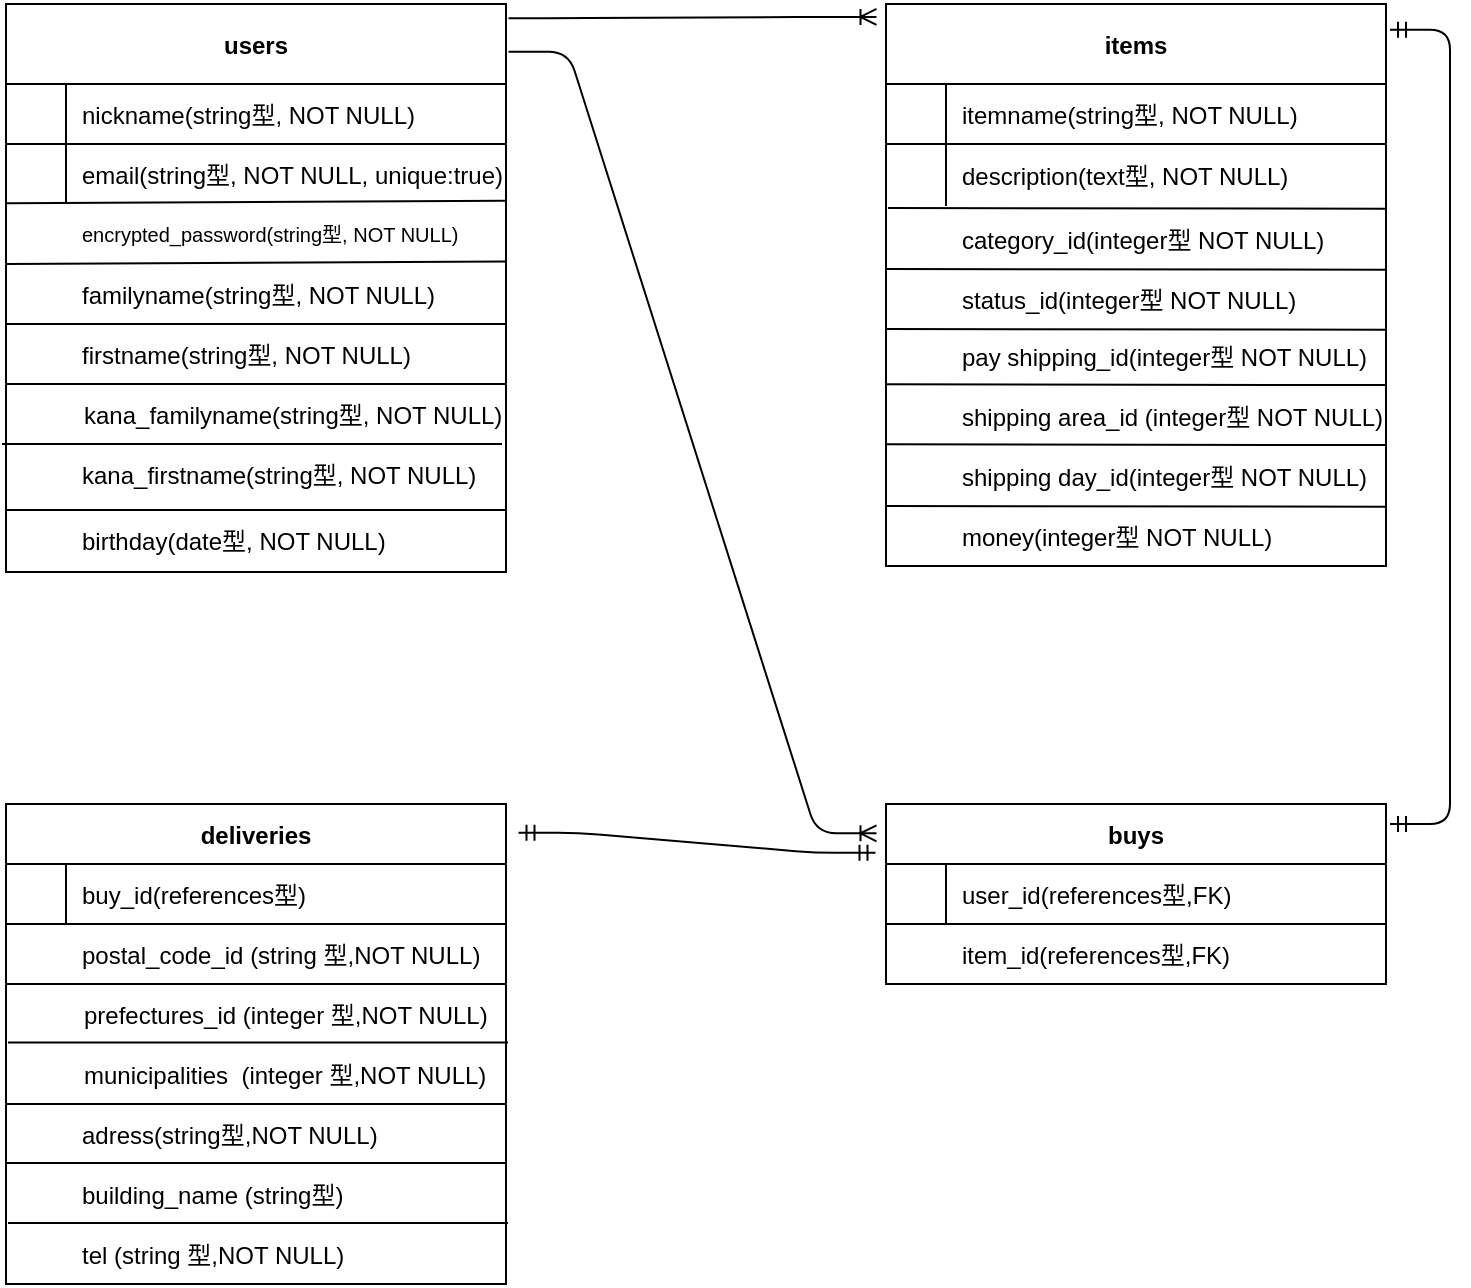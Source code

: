 <mxfile version="14.7.7" type="github">
  <diagram id="R2lEEEUBdFMjLlhIrx00" name="Page-1">
    <mxGraphModel dx="1351" dy="754" grid="1" gridSize="10" guides="1" tooltips="1" connect="1" arrows="1" fold="1" page="1" pageScale="1" pageWidth="850" pageHeight="1100" math="0" shadow="0" extFonts="Permanent Marker^https://fonts.googleapis.com/css?family=Permanent+Marker">
      <root>
        <mxCell id="0" />
        <mxCell id="1" parent="0" />
        <mxCell id="C-vyLk0tnHw3VtMMgP7b-13" value="buys" style="shape=table;startSize=30;container=1;collapsible=1;childLayout=tableLayout;fixedRows=1;rowLines=0;fontStyle=1;align=center;resizeLast=1;" parent="1" vertex="1">
          <mxGeometry x="560" y="520" width="250" height="90" as="geometry" />
        </mxCell>
        <mxCell id="C-vyLk0tnHw3VtMMgP7b-14" value="" style="shape=partialRectangle;collapsible=0;dropTarget=0;pointerEvents=0;fillColor=none;points=[[0,0.5],[1,0.5]];portConstraint=eastwest;top=0;left=0;right=0;bottom=1;fontStyle=0" parent="C-vyLk0tnHw3VtMMgP7b-13" vertex="1">
          <mxGeometry y="30" width="250" height="30" as="geometry" />
        </mxCell>
        <mxCell id="C-vyLk0tnHw3VtMMgP7b-15" value="" style="shape=partialRectangle;overflow=hidden;connectable=0;fillColor=none;top=0;left=0;bottom=0;right=0;fontStyle=0;" parent="C-vyLk0tnHw3VtMMgP7b-14" vertex="1">
          <mxGeometry width="30" height="30" as="geometry" />
        </mxCell>
        <mxCell id="C-vyLk0tnHw3VtMMgP7b-16" value="user_id(references型,FK)" style="shape=partialRectangle;overflow=hidden;connectable=0;fillColor=none;top=0;left=0;bottom=0;right=0;align=left;spacingLeft=6;fontStyle=0;" parent="C-vyLk0tnHw3VtMMgP7b-14" vertex="1">
          <mxGeometry x="30" width="220" height="30" as="geometry" />
        </mxCell>
        <mxCell id="C-vyLk0tnHw3VtMMgP7b-23" value="users" style="shape=table;startSize=40;container=1;collapsible=1;childLayout=tableLayout;fixedRows=1;rowLines=0;fontStyle=1;align=center;resizeLast=1;" parent="1" vertex="1">
          <mxGeometry x="120" y="120" width="250" height="284" as="geometry">
            <mxRectangle x="120" y="120" width="100" height="30" as="alternateBounds" />
          </mxGeometry>
        </mxCell>
        <mxCell id="C-vyLk0tnHw3VtMMgP7b-24" value="" style="shape=partialRectangle;collapsible=0;dropTarget=0;pointerEvents=0;fillColor=none;points=[[0,0.5],[1,0.5]];portConstraint=eastwest;top=0;left=0;right=0;bottom=1;" parent="C-vyLk0tnHw3VtMMgP7b-23" vertex="1">
          <mxGeometry y="40" width="250" height="30" as="geometry" />
        </mxCell>
        <mxCell id="C-vyLk0tnHw3VtMMgP7b-25" value="" style="shape=partialRectangle;overflow=hidden;connectable=0;fillColor=none;top=0;left=0;bottom=0;right=0;fontStyle=1;" parent="C-vyLk0tnHw3VtMMgP7b-24" vertex="1">
          <mxGeometry width="30" height="30" as="geometry" />
        </mxCell>
        <mxCell id="C-vyLk0tnHw3VtMMgP7b-26" value="nickname(string型, NOT NULL)" style="shape=partialRectangle;overflow=hidden;connectable=0;fillColor=none;top=0;left=0;bottom=0;right=0;align=left;spacingLeft=6;fontStyle=0;" parent="C-vyLk0tnHw3VtMMgP7b-24" vertex="1">
          <mxGeometry x="30" width="220" height="30" as="geometry" />
        </mxCell>
        <mxCell id="C-vyLk0tnHw3VtMMgP7b-27" value="" style="shape=partialRectangle;collapsible=0;dropTarget=0;pointerEvents=0;fillColor=none;points=[[0,0.5],[1,0.5]];portConstraint=eastwest;top=0;left=0;right=0;bottom=0;fontStyle=0" parent="C-vyLk0tnHw3VtMMgP7b-23" vertex="1">
          <mxGeometry y="70" width="250" height="30" as="geometry" />
        </mxCell>
        <mxCell id="C-vyLk0tnHw3VtMMgP7b-28" value="" style="shape=partialRectangle;overflow=hidden;connectable=0;fillColor=none;top=0;left=0;bottom=0;right=0;fontStyle=0" parent="C-vyLk0tnHw3VtMMgP7b-27" vertex="1">
          <mxGeometry width="30" height="30" as="geometry" />
        </mxCell>
        <mxCell id="C-vyLk0tnHw3VtMMgP7b-29" value="email(string型, NOT NULL, unique:true)" style="shape=partialRectangle;overflow=hidden;connectable=0;fillColor=none;top=0;left=0;bottom=0;right=0;align=left;spacingLeft=6;fontStyle=0" parent="C-vyLk0tnHw3VtMMgP7b-27" vertex="1">
          <mxGeometry x="30" width="220" height="30" as="geometry" />
        </mxCell>
        <mxCell id="0YlRyo2HI5OGu8f5OUhc-1" value="" style="shape=partialRectangle;collapsible=0;dropTarget=0;pointerEvents=0;fillColor=none;points=[[0,0.5],[1,0.5]];portConstraint=eastwest;top=0;left=0;right=0;bottom=0;fontStyle=0;fontSize=7;" parent="1" vertex="1">
          <mxGeometry x="120" y="220" width="250" height="30" as="geometry" />
        </mxCell>
        <mxCell id="0YlRyo2HI5OGu8f5OUhc-3" value="encrypted_password(string型, NOT NULL)" style="shape=partialRectangle;overflow=hidden;connectable=0;fillColor=none;top=0;left=0;bottom=0;right=0;align=left;spacingLeft=6;fontStyle=0;fontSize=10;" parent="0YlRyo2HI5OGu8f5OUhc-1" vertex="1">
          <mxGeometry x="30" width="220" height="30" as="geometry" />
        </mxCell>
        <mxCell id="0YlRyo2HI5OGu8f5OUhc-7" value="" style="endArrow=none;html=1;exitX=0.002;exitY=-0.013;exitDx=0;exitDy=0;exitPerimeter=0;entryX=1;entryY=-0.053;entryDx=0;entryDy=0;entryPerimeter=0;fontStyle=0" parent="1" source="0YlRyo2HI5OGu8f5OUhc-1" target="0YlRyo2HI5OGu8f5OUhc-1" edge="1">
          <mxGeometry width="50" height="50" relative="1" as="geometry">
            <mxPoint x="260" y="270" as="sourcePoint" />
            <mxPoint x="310" y="220" as="targetPoint" />
          </mxGeometry>
        </mxCell>
        <mxCell id="0YlRyo2HI5OGu8f5OUhc-8" value="" style="endArrow=none;html=1;exitX=0.002;exitY=-0.013;exitDx=0;exitDy=0;exitPerimeter=0;entryX=1;entryY=-0.053;entryDx=0;entryDy=0;entryPerimeter=0;fontStyle=0" parent="1" edge="1">
          <mxGeometry width="50" height="50" relative="1" as="geometry">
            <mxPoint x="120.5" y="250" as="sourcePoint" />
            <mxPoint x="370" y="248.8" as="targetPoint" />
          </mxGeometry>
        </mxCell>
        <mxCell id="0YlRyo2HI5OGu8f5OUhc-9" value="familyname(string型, NOT NULL)" style="shape=partialRectangle;overflow=hidden;connectable=0;fillColor=none;top=0;left=0;bottom=0;right=0;align=left;spacingLeft=6;fontStyle=0;" parent="1" vertex="1">
          <mxGeometry x="150" y="250" width="220" height="30" as="geometry" />
        </mxCell>
        <mxCell id="0YlRyo2HI5OGu8f5OUhc-10" value="" style="endArrow=none;html=1;" parent="1" edge="1">
          <mxGeometry width="50" height="50" relative="1" as="geometry">
            <mxPoint x="120" y="280" as="sourcePoint" />
            <mxPoint x="370" y="280" as="targetPoint" />
          </mxGeometry>
        </mxCell>
        <mxCell id="0YlRyo2HI5OGu8f5OUhc-11" value="firstname(string型, NOT NULL)" style="shape=partialRectangle;overflow=hidden;connectable=0;fillColor=none;top=0;left=0;bottom=0;right=0;align=left;spacingLeft=6;fontStyle=0;" parent="1" vertex="1">
          <mxGeometry x="150" y="280" width="220" height="30" as="geometry" />
        </mxCell>
        <mxCell id="0YlRyo2HI5OGu8f5OUhc-12" value="" style="endArrow=none;html=1;" parent="1" edge="1">
          <mxGeometry width="50" height="50" relative="1" as="geometry">
            <mxPoint x="120" y="310" as="sourcePoint" />
            <mxPoint x="370" y="310" as="targetPoint" />
          </mxGeometry>
        </mxCell>
        <mxCell id="0YlRyo2HI5OGu8f5OUhc-13" value="birthday(date型, NOT NULL)" style="shape=partialRectangle;overflow=hidden;connectable=0;fillColor=none;top=0;left=0;bottom=0;right=0;align=left;spacingLeft=6;fontStyle=0;" parent="1" vertex="1">
          <mxGeometry x="150" y="373" width="220" height="30" as="geometry" />
        </mxCell>
        <mxCell id="0YlRyo2HI5OGu8f5OUhc-80" value="deliveries" style="shape=table;startSize=30;container=1;collapsible=1;childLayout=tableLayout;fixedRows=1;rowLines=0;fontStyle=1;align=center;resizeLast=1;" parent="1" vertex="1">
          <mxGeometry x="120" y="520" width="250" height="240" as="geometry" />
        </mxCell>
        <mxCell id="0YlRyo2HI5OGu8f5OUhc-81" value="" style="shape=partialRectangle;collapsible=0;dropTarget=0;pointerEvents=0;fillColor=none;points=[[0,0.5],[1,0.5]];portConstraint=eastwest;top=0;left=0;right=0;bottom=1;fontStyle=0" parent="0YlRyo2HI5OGu8f5OUhc-80" vertex="1">
          <mxGeometry y="30" width="250" height="30" as="geometry" />
        </mxCell>
        <mxCell id="0YlRyo2HI5OGu8f5OUhc-82" value="" style="shape=partialRectangle;overflow=hidden;connectable=0;fillColor=none;top=0;left=0;bottom=0;right=0;fontStyle=0;" parent="0YlRyo2HI5OGu8f5OUhc-81" vertex="1">
          <mxGeometry width="30" height="30" as="geometry" />
        </mxCell>
        <mxCell id="0YlRyo2HI5OGu8f5OUhc-83" value="" style="shape=partialRectangle;overflow=hidden;connectable=0;fillColor=none;top=0;left=0;bottom=0;right=0;align=left;spacingLeft=6;fontStyle=0;" parent="0YlRyo2HI5OGu8f5OUhc-81" vertex="1">
          <mxGeometry x="30" width="220" height="30" as="geometry" />
        </mxCell>
        <mxCell id="0YlRyo2HI5OGu8f5OUhc-114" value="buy_id(references型)" style="shape=partialRectangle;overflow=hidden;connectable=0;fillColor=none;top=0;left=0;bottom=0;right=0;align=left;spacingLeft=6;fontStyle=0" parent="1" vertex="1">
          <mxGeometry x="150" y="550" width="220" height="30" as="geometry" />
        </mxCell>
        <mxCell id="0YlRyo2HI5OGu8f5OUhc-116" value="adress(string型,NOT NULL)" style="shape=partialRectangle;overflow=hidden;connectable=0;fillColor=none;top=0;left=0;bottom=0;right=0;align=left;spacingLeft=6;fontSize=12;fontStyle=0" parent="1" vertex="1">
          <mxGeometry x="150" y="670" width="220" height="30" as="geometry" />
        </mxCell>
        <mxCell id="0YlRyo2HI5OGu8f5OUhc-117" value="kana_firstname(string型, NOT NULL)" style="shape=partialRectangle;overflow=hidden;connectable=0;fillColor=none;top=0;left=0;bottom=0;right=0;align=left;spacingLeft=6;fontStyle=0;" parent="1" vertex="1">
          <mxGeometry x="150" y="340" width="220" height="30" as="geometry" />
        </mxCell>
        <mxCell id="0YlRyo2HI5OGu8f5OUhc-118" value="" style="endArrow=none;html=1;" parent="1" edge="1">
          <mxGeometry width="50" height="50" relative="1" as="geometry">
            <mxPoint x="118" y="340" as="sourcePoint" />
            <mxPoint x="368" y="340" as="targetPoint" />
          </mxGeometry>
        </mxCell>
        <mxCell id="0YlRyo2HI5OGu8f5OUhc-119" value="kana_familyname(string型, NOT NULL)" style="shape=partialRectangle;overflow=hidden;connectable=0;fillColor=none;top=0;left=0;bottom=0;right=0;align=left;spacingLeft=6;fontStyle=0;" parent="1" vertex="1">
          <mxGeometry x="151" y="310" width="220" height="30" as="geometry" />
        </mxCell>
        <mxCell id="0YlRyo2HI5OGu8f5OUhc-120" value="" style="endArrow=none;html=1;" parent="1" edge="1">
          <mxGeometry width="50" height="50" relative="1" as="geometry">
            <mxPoint x="120" y="373" as="sourcePoint" />
            <mxPoint x="370" y="373" as="targetPoint" />
          </mxGeometry>
        </mxCell>
        <mxCell id="0YlRyo2HI5OGu8f5OUhc-129" value="" style="endArrow=none;html=1;fontSize=12;fontStyle=0" parent="1" edge="1">
          <mxGeometry width="50" height="50" relative="1" as="geometry">
            <mxPoint x="120" y="610" as="sourcePoint" />
            <mxPoint x="370" y="610" as="targetPoint" />
          </mxGeometry>
        </mxCell>
        <mxCell id="0YlRyo2HI5OGu8f5OUhc-130" value="postal_code_id (string 型,NOT NULL)" style="shape=partialRectangle;overflow=hidden;connectable=0;fillColor=none;top=0;left=0;bottom=0;right=0;align=left;spacingLeft=6;fontStyle=0;fontSize=12;" parent="1" vertex="1">
          <mxGeometry x="150" y="580" width="220" height="30" as="geometry" />
        </mxCell>
        <mxCell id="0YlRyo2HI5OGu8f5OUhc-131" value="prefectures_id (integer  型,NOT NULL)" style="shape=partialRectangle;overflow=hidden;connectable=0;fillColor=none;top=0;left=0;bottom=0;right=0;align=left;spacingLeft=6;fontStyle=0;fontSize=12;" parent="1" vertex="1">
          <mxGeometry x="151" y="610" width="220" height="30" as="geometry" />
        </mxCell>
        <mxCell id="0YlRyo2HI5OGu8f5OUhc-132" value="" style="endArrow=none;html=1;fontSize=12;fontStyle=0" parent="1" edge="1">
          <mxGeometry width="50" height="50" relative="1" as="geometry">
            <mxPoint x="121.0" y="639.31" as="sourcePoint" />
            <mxPoint x="371.0" y="639.31" as="targetPoint" />
          </mxGeometry>
        </mxCell>
        <mxCell id="0YlRyo2HI5OGu8f5OUhc-133" value="municipalities   (integer  型,NOT NULL)" style="shape=partialRectangle;overflow=hidden;connectable=0;fillColor=none;top=0;left=0;bottom=0;right=0;align=left;spacingLeft=6;fontStyle=0;fontSize=12;" parent="1" vertex="1">
          <mxGeometry x="151" y="640" width="220" height="30" as="geometry" />
        </mxCell>
        <mxCell id="0YlRyo2HI5OGu8f5OUhc-134" value="" style="endArrow=none;html=1;fontSize=12;fontStyle=0" parent="1" edge="1">
          <mxGeometry width="50" height="50" relative="1" as="geometry">
            <mxPoint x="120" y="670" as="sourcePoint" />
            <mxPoint x="370.0" y="670" as="targetPoint" />
          </mxGeometry>
        </mxCell>
        <mxCell id="0YlRyo2HI5OGu8f5OUhc-135" value="" style="endArrow=none;html=1;fontSize=12;fontStyle=0" parent="1" edge="1">
          <mxGeometry width="50" height="50" relative="1" as="geometry">
            <mxPoint x="120" y="699.52" as="sourcePoint" />
            <mxPoint x="370.0" y="699.52" as="targetPoint" />
          </mxGeometry>
        </mxCell>
        <mxCell id="0YlRyo2HI5OGu8f5OUhc-136" value="building_name (string型)" style="shape=partialRectangle;overflow=hidden;connectable=0;fillColor=none;top=0;left=0;bottom=0;right=0;align=left;spacingLeft=6;fontSize=12;fontStyle=0" parent="1" vertex="1">
          <mxGeometry x="150" y="700" width="220" height="30" as="geometry" />
        </mxCell>
        <mxCell id="0YlRyo2HI5OGu8f5OUhc-137" value="" style="endArrow=none;html=1;fontSize=12;fontStyle=0" parent="1" edge="1">
          <mxGeometry width="50" height="50" relative="1" as="geometry">
            <mxPoint x="121" y="729.52" as="sourcePoint" />
            <mxPoint x="371.0" y="729.52" as="targetPoint" />
          </mxGeometry>
        </mxCell>
        <mxCell id="0YlRyo2HI5OGu8f5OUhc-138" value="tel (string 型,NOT NULL)" style="shape=partialRectangle;overflow=hidden;connectable=0;fillColor=none;top=0;left=0;bottom=0;right=0;align=left;spacingLeft=6;fontSize=12;fontStyle=0" parent="1" vertex="1">
          <mxGeometry x="150" y="730" width="220" height="30" as="geometry" />
        </mxCell>
        <mxCell id="0YlRyo2HI5OGu8f5OUhc-142" value="item_id(references型,FK)" style="shape=partialRectangle;overflow=hidden;connectable=0;fillColor=none;top=0;left=0;bottom=0;right=0;align=left;spacingLeft=6;fontStyle=0;" parent="1" vertex="1">
          <mxGeometry x="590" y="580" width="220" height="30" as="geometry" />
        </mxCell>
        <mxCell id="H412TmEmDFPn9tSRBHbm-5" value="items" style="shape=table;startSize=40;container=1;collapsible=1;childLayout=tableLayout;fixedRows=1;rowLines=0;fontStyle=1;align=center;resizeLast=1;" vertex="1" parent="1">
          <mxGeometry x="560" y="120" width="250" height="281" as="geometry">
            <mxRectangle x="120" y="120" width="100" height="30" as="alternateBounds" />
          </mxGeometry>
        </mxCell>
        <mxCell id="H412TmEmDFPn9tSRBHbm-6" value="" style="shape=partialRectangle;collapsible=0;dropTarget=0;pointerEvents=0;fillColor=none;points=[[0,0.5],[1,0.5]];portConstraint=eastwest;top=0;left=0;right=0;bottom=1;" vertex="1" parent="H412TmEmDFPn9tSRBHbm-5">
          <mxGeometry y="40" width="250" height="30" as="geometry" />
        </mxCell>
        <mxCell id="H412TmEmDFPn9tSRBHbm-7" value="" style="shape=partialRectangle;overflow=hidden;connectable=0;fillColor=none;top=0;left=0;bottom=0;right=0;fontStyle=1;" vertex="1" parent="H412TmEmDFPn9tSRBHbm-6">
          <mxGeometry width="30" height="30" as="geometry" />
        </mxCell>
        <mxCell id="H412TmEmDFPn9tSRBHbm-8" value="itemname(string型, NOT NULL)" style="shape=partialRectangle;overflow=hidden;connectable=0;fillColor=none;top=0;left=0;bottom=0;right=0;align=left;spacingLeft=6;fontStyle=0;" vertex="1" parent="H412TmEmDFPn9tSRBHbm-6">
          <mxGeometry x="30" width="220" height="30" as="geometry" />
        </mxCell>
        <mxCell id="H412TmEmDFPn9tSRBHbm-13" value="" style="endArrow=none;html=1;entryX=1.002;entryY=1.044;entryDx=0;entryDy=0;entryPerimeter=0;fontStyle=0" edge="1" parent="H412TmEmDFPn9tSRBHbm-5" target="H412TmEmDFPn9tSRBHbm-9">
          <mxGeometry width="50" height="50" relative="1" as="geometry">
            <mxPoint x="1" y="102" as="sourcePoint" />
            <mxPoint x="319.5" y="129.8" as="targetPoint" />
          </mxGeometry>
        </mxCell>
        <mxCell id="H412TmEmDFPn9tSRBHbm-9" value="" style="shape=partialRectangle;collapsible=0;dropTarget=0;pointerEvents=0;fillColor=none;points=[[0,0.5],[1,0.5]];portConstraint=eastwest;top=0;left=0;right=0;bottom=0;fontStyle=0" vertex="1" parent="H412TmEmDFPn9tSRBHbm-5">
          <mxGeometry y="70" width="250" height="31" as="geometry" />
        </mxCell>
        <mxCell id="H412TmEmDFPn9tSRBHbm-10" value="" style="shape=partialRectangle;overflow=hidden;connectable=0;fillColor=none;top=0;left=0;bottom=0;right=0;fontStyle=0" vertex="1" parent="H412TmEmDFPn9tSRBHbm-9">
          <mxGeometry width="30" height="31" as="geometry" />
        </mxCell>
        <mxCell id="H412TmEmDFPn9tSRBHbm-11" value="description(text型, NOT NULL)" style="shape=partialRectangle;overflow=hidden;connectable=0;fillColor=none;top=0;left=0;bottom=0;right=0;align=left;spacingLeft=6;fontStyle=0" vertex="1" parent="H412TmEmDFPn9tSRBHbm-9">
          <mxGeometry x="30" width="220" height="31" as="geometry" />
        </mxCell>
        <mxCell id="H412TmEmDFPn9tSRBHbm-14" value="category_id(integer型 NOT NULL)" style="shape=partialRectangle;overflow=hidden;connectable=0;fillColor=none;top=0;left=0;bottom=0;right=0;align=left;spacingLeft=6;fontStyle=0;" vertex="1" parent="1">
          <mxGeometry x="590" y="222.5" width="220" height="30" as="geometry" />
        </mxCell>
        <mxCell id="H412TmEmDFPn9tSRBHbm-15" value="" style="endArrow=none;html=1;entryX=1.002;entryY=1.044;entryDx=0;entryDy=0;entryPerimeter=0;fontStyle=0" edge="1" parent="1">
          <mxGeometry width="50" height="50" relative="1" as="geometry">
            <mxPoint x="560.5" y="252.5" as="sourcePoint" />
            <mxPoint x="810" y="252.864" as="targetPoint" />
          </mxGeometry>
        </mxCell>
        <mxCell id="H412TmEmDFPn9tSRBHbm-16" value="status_id(integer型 NOT NULL)" style="shape=partialRectangle;overflow=hidden;connectable=0;fillColor=none;top=0;left=0;bottom=0;right=0;align=left;spacingLeft=6;fontStyle=0;" vertex="1" parent="1">
          <mxGeometry x="590" y="252.5" width="220" height="30" as="geometry" />
        </mxCell>
        <mxCell id="H412TmEmDFPn9tSRBHbm-17" value="" style="endArrow=none;html=1;entryX=1.002;entryY=1.044;entryDx=0;entryDy=0;entryPerimeter=0;fontStyle=0" edge="1" parent="1">
          <mxGeometry width="50" height="50" relative="1" as="geometry">
            <mxPoint x="560" y="282.5" as="sourcePoint" />
            <mxPoint x="809.5" y="282.864" as="targetPoint" />
          </mxGeometry>
        </mxCell>
        <mxCell id="H412TmEmDFPn9tSRBHbm-18" value="pay shipping_id(integer型 NOT NULL)" style="shape=partialRectangle;overflow=hidden;connectable=0;fillColor=none;top=0;left=0;bottom=0;right=0;align=left;spacingLeft=6;fontStyle=0;" vertex="1" parent="1">
          <mxGeometry x="590" y="281" width="220" height="30" as="geometry" />
        </mxCell>
        <mxCell id="H412TmEmDFPn9tSRBHbm-19" value="" style="endArrow=none;html=1;entryX=1.002;entryY=1.044;entryDx=0;entryDy=0;entryPerimeter=0;fontStyle=0" edge="1" parent="1">
          <mxGeometry width="50" height="50" relative="1" as="geometry">
            <mxPoint x="560" y="310.17" as="sourcePoint" />
            <mxPoint x="809.5" y="310.534" as="targetPoint" />
          </mxGeometry>
        </mxCell>
        <mxCell id="H412TmEmDFPn9tSRBHbm-20" value="shipping area_id (integer型 NOT NULL)" style="shape=partialRectangle;overflow=hidden;connectable=0;fillColor=none;top=0;left=0;bottom=0;right=0;align=left;spacingLeft=6;fontStyle=0;" vertex="1" parent="1">
          <mxGeometry x="590" y="311" width="220" height="30" as="geometry" />
        </mxCell>
        <mxCell id="H412TmEmDFPn9tSRBHbm-21" value="shipping day_id(integer型 NOT NULL)" style="shape=partialRectangle;overflow=hidden;connectable=0;fillColor=none;top=0;left=0;bottom=0;right=0;align=left;spacingLeft=6;fontStyle=0;" vertex="1" parent="1">
          <mxGeometry x="590" y="341" width="220" height="30" as="geometry" />
        </mxCell>
        <mxCell id="H412TmEmDFPn9tSRBHbm-22" value="" style="endArrow=none;html=1;entryX=1.002;entryY=1.044;entryDx=0;entryDy=0;entryPerimeter=0;fontStyle=0" edge="1" parent="1">
          <mxGeometry width="50" height="50" relative="1" as="geometry">
            <mxPoint x="560.5" y="340.17" as="sourcePoint" />
            <mxPoint x="810" y="340.534" as="targetPoint" />
          </mxGeometry>
        </mxCell>
        <mxCell id="H412TmEmDFPn9tSRBHbm-23" value="" style="endArrow=none;html=1;entryX=1.002;entryY=1.044;entryDx=0;entryDy=0;entryPerimeter=0;fontStyle=0" edge="1" parent="1">
          <mxGeometry width="50" height="50" relative="1" as="geometry">
            <mxPoint x="560.5" y="371.0" as="sourcePoint" />
            <mxPoint x="810" y="371.364" as="targetPoint" />
          </mxGeometry>
        </mxCell>
        <mxCell id="H412TmEmDFPn9tSRBHbm-24" value="money(integer型 NOT NULL)" style="shape=partialRectangle;overflow=hidden;connectable=0;fillColor=none;top=0;left=0;bottom=0;right=0;align=left;spacingLeft=6;fontStyle=0;" vertex="1" parent="1">
          <mxGeometry x="590" y="371" width="220" height="30" as="geometry" />
        </mxCell>
        <mxCell id="H412TmEmDFPn9tSRBHbm-25" value="" style="edgeStyle=entityRelationEdgeStyle;fontSize=12;html=1;endArrow=ERoneToMany;exitX=1.005;exitY=0.025;exitDx=0;exitDy=0;exitPerimeter=0;entryX=-0.019;entryY=0.023;entryDx=0;entryDy=0;entryPerimeter=0;" edge="1" parent="1" source="C-vyLk0tnHw3VtMMgP7b-23" target="H412TmEmDFPn9tSRBHbm-5">
          <mxGeometry width="100" height="100" relative="1" as="geometry">
            <mxPoint x="375" y="130" as="sourcePoint" />
            <mxPoint x="475" y="30" as="targetPoint" />
          </mxGeometry>
        </mxCell>
        <mxCell id="H412TmEmDFPn9tSRBHbm-27" value="" style="edgeStyle=entityRelationEdgeStyle;fontSize=12;html=1;endArrow=ERoneToMany;exitX=1.005;exitY=0.084;exitDx=0;exitDy=0;exitPerimeter=0;entryX=-0.019;entryY=0.163;entryDx=0;entryDy=0;entryPerimeter=0;" edge="1" parent="1" source="C-vyLk0tnHw3VtMMgP7b-23" target="C-vyLk0tnHw3VtMMgP7b-13">
          <mxGeometry width="100" height="100" relative="1" as="geometry">
            <mxPoint x="376" y="200.64" as="sourcePoint" />
            <mxPoint x="560" y="200.003" as="targetPoint" />
          </mxGeometry>
        </mxCell>
        <mxCell id="H412TmEmDFPn9tSRBHbm-28" value="" style="edgeStyle=entityRelationEdgeStyle;fontSize=12;html=1;endArrow=ERmandOne;startArrow=ERmandOne;entryX=1.008;entryY=0.046;entryDx=0;entryDy=0;entryPerimeter=0;" edge="1" parent="1" target="H412TmEmDFPn9tSRBHbm-5">
          <mxGeometry width="100" height="100" relative="1" as="geometry">
            <mxPoint x="812" y="530" as="sourcePoint" />
            <mxPoint x="790" y="280" as="targetPoint" />
          </mxGeometry>
        </mxCell>
        <mxCell id="H412TmEmDFPn9tSRBHbm-29" value="" style="edgeStyle=entityRelationEdgeStyle;fontSize=12;html=1;endArrow=ERmandOne;startArrow=ERmandOne;entryX=-0.021;entryY=-0.186;entryDx=0;entryDy=0;entryPerimeter=0;exitX=1.025;exitY=0.06;exitDx=0;exitDy=0;exitPerimeter=0;" edge="1" parent="1" source="0YlRyo2HI5OGu8f5OUhc-80" target="C-vyLk0tnHw3VtMMgP7b-14">
          <mxGeometry width="100" height="100" relative="1" as="geometry">
            <mxPoint x="540" y="780" as="sourcePoint" />
            <mxPoint x="540" y="382.926" as="targetPoint" />
          </mxGeometry>
        </mxCell>
      </root>
    </mxGraphModel>
  </diagram>
</mxfile>
